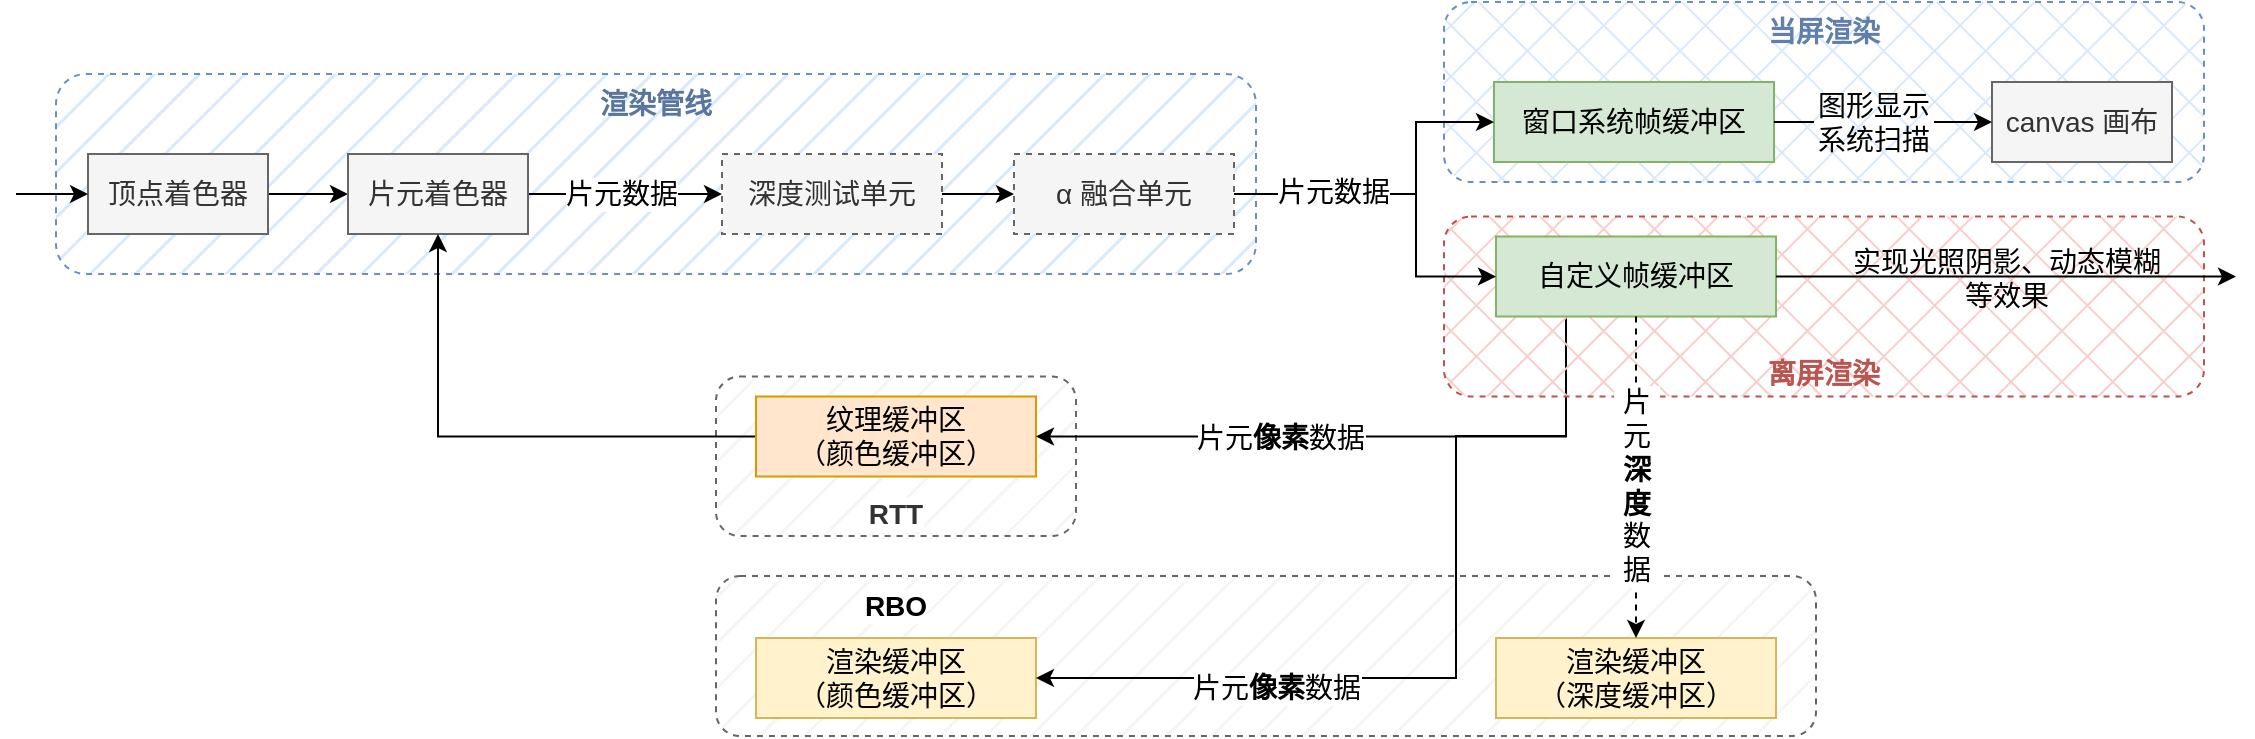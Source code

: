 <mxfile version="20.2.8" type="github">
  <diagram id="hcyG7Oj6Pc0TLnwpaBza" name="第 1 页">
    <mxGraphModel dx="1353" dy="746" grid="1" gridSize="10" guides="1" tooltips="1" connect="1" arrows="1" fold="1" page="1" pageScale="1" pageWidth="827" pageHeight="1169" math="0" shadow="0">
      <root>
        <mxCell id="0" />
        <mxCell id="1" parent="0" />
        <mxCell id="B3PZ270c4PYVpzMeeT5d-73" value="" style="rounded=1;whiteSpace=wrap;html=1;glass=0;dashed=1;labelBackgroundColor=#FFFFFF;fillStyle=hatch;fontSize=14;fillColor=#f5f5f5;fontColor=#333333;strokeColor=#666666;" vertex="1" parent="1">
          <mxGeometry x="370" y="310" width="550" height="80" as="geometry" />
        </mxCell>
        <mxCell id="B3PZ270c4PYVpzMeeT5d-72" value="RTT" style="rounded=1;whiteSpace=wrap;html=1;glass=0;dashed=1;labelBackgroundColor=#FFFFFF;fillStyle=hatch;fontSize=14;fillColor=#f5f5f5;verticalAlign=bottom;fontStyle=1;fontColor=#333333;strokeColor=#666666;" vertex="1" parent="1">
          <mxGeometry x="370" y="210.25" width="180" height="79.75" as="geometry" />
        </mxCell>
        <mxCell id="B3PZ270c4PYVpzMeeT5d-30" value="&lt;b&gt;渲染管线&lt;/b&gt;" style="rounded=1;whiteSpace=wrap;html=1;fontSize=14;verticalAlign=top;fillColor=#dae8fc;dashed=1;strokeColor=#6c8ebf;fillStyle=hatch;fontColor=#59769E;" vertex="1" parent="1">
          <mxGeometry x="40" y="59" width="600" height="100" as="geometry" />
        </mxCell>
        <mxCell id="B3PZ270c4PYVpzMeeT5d-4" value="" style="edgeStyle=orthogonalEdgeStyle;rounded=0;orthogonalLoop=1;jettySize=auto;html=1;fontSize=14;" edge="1" parent="1" source="B3PZ270c4PYVpzMeeT5d-1" target="B3PZ270c4PYVpzMeeT5d-2">
          <mxGeometry relative="1" as="geometry" />
        </mxCell>
        <mxCell id="B3PZ270c4PYVpzMeeT5d-1" value="顶点着色器" style="rounded=0;whiteSpace=wrap;html=1;fontSize=14;fillColor=#f5f5f5;fontColor=#333333;strokeColor=#666666;" vertex="1" parent="1">
          <mxGeometry x="56" y="99" width="90" height="40" as="geometry" />
        </mxCell>
        <mxCell id="B3PZ270c4PYVpzMeeT5d-55" value="" style="edgeStyle=orthogonalEdgeStyle;rounded=0;orthogonalLoop=1;jettySize=auto;html=1;fontSize=14;" edge="1" parent="1" source="B3PZ270c4PYVpzMeeT5d-2" target="B3PZ270c4PYVpzMeeT5d-38">
          <mxGeometry relative="1" as="geometry" />
        </mxCell>
        <mxCell id="B3PZ270c4PYVpzMeeT5d-2" value="片元着色器" style="rounded=0;whiteSpace=wrap;html=1;fontSize=14;fillColor=#f5f5f5;fontColor=#333333;strokeColor=#666666;" vertex="1" parent="1">
          <mxGeometry x="186" y="99" width="90" height="40" as="geometry" />
        </mxCell>
        <mxCell id="B3PZ270c4PYVpzMeeT5d-29" value="" style="edgeStyle=orthogonalEdgeStyle;rounded=0;orthogonalLoop=1;jettySize=auto;html=1;fontSize=14;" edge="1" parent="1" source="B3PZ270c4PYVpzMeeT5d-11" target="B3PZ270c4PYVpzMeeT5d-2">
          <mxGeometry relative="1" as="geometry" />
        </mxCell>
        <mxCell id="B3PZ270c4PYVpzMeeT5d-11" value="纹理缓冲区&lt;br&gt;（颜色缓冲区）" style="rounded=0;whiteSpace=wrap;html=1;fontSize=14;fillColor=#ffe6cc;strokeColor=#d79b00;" vertex="1" parent="1">
          <mxGeometry x="390" y="220.25" width="140" height="40" as="geometry" />
        </mxCell>
        <mxCell id="B3PZ270c4PYVpzMeeT5d-12" value="渲染缓冲区&lt;br&gt;（颜色缓冲区）" style="rounded=0;whiteSpace=wrap;html=1;fontSize=14;fillColor=#fff2cc;strokeColor=#d6b656;" vertex="1" parent="1">
          <mxGeometry x="390" y="341" width="140" height="40" as="geometry" />
        </mxCell>
        <mxCell id="B3PZ270c4PYVpzMeeT5d-14" value="渲染缓冲区&lt;br&gt;（深度缓冲区）" style="rounded=0;whiteSpace=wrap;html=1;fontSize=14;fillColor=#fff2cc;strokeColor=#d6b656;" vertex="1" parent="1">
          <mxGeometry x="760" y="341" width="140" height="40" as="geometry" />
        </mxCell>
        <mxCell id="B3PZ270c4PYVpzMeeT5d-24" value="" style="endArrow=classic;html=1;rounded=0;fontSize=14;entryX=1;entryY=0.5;entryDx=0;entryDy=0;edgeStyle=orthogonalEdgeStyle;exitX=0.25;exitY=1;exitDx=0;exitDy=0;" edge="1" parent="1" source="B3PZ270c4PYVpzMeeT5d-8" target="B3PZ270c4PYVpzMeeT5d-11">
          <mxGeometry relative="1" as="geometry">
            <mxPoint x="764" y="289" as="sourcePoint" />
            <mxPoint x="994" y="339" as="targetPoint" />
          </mxGeometry>
        </mxCell>
        <mxCell id="B3PZ270c4PYVpzMeeT5d-25" value="片元&lt;b&gt;像素&lt;/b&gt;数据" style="edgeLabel;resizable=0;html=1;align=center;verticalAlign=middle;fontSize=14;" connectable="0" vertex="1" parent="B3PZ270c4PYVpzMeeT5d-24">
          <mxGeometry relative="1" as="geometry">
            <mxPoint x="-41" as="offset" />
          </mxGeometry>
        </mxCell>
        <mxCell id="B3PZ270c4PYVpzMeeT5d-31" value="" style="endArrow=classic;html=1;rounded=0;fontSize=14;exitX=0.25;exitY=1;exitDx=0;exitDy=0;entryX=1;entryY=0.5;entryDx=0;entryDy=0;edgeStyle=orthogonalEdgeStyle;" edge="1" parent="1" source="B3PZ270c4PYVpzMeeT5d-8" target="B3PZ270c4PYVpzMeeT5d-12">
          <mxGeometry relative="1" as="geometry">
            <mxPoint x="638" y="429" as="sourcePoint" />
            <mxPoint x="738" y="429" as="targetPoint" />
            <Array as="points">
              <mxPoint x="795" y="240" />
              <mxPoint x="740" y="240" />
              <mxPoint x="740" y="361" />
            </Array>
          </mxGeometry>
        </mxCell>
        <mxCell id="B3PZ270c4PYVpzMeeT5d-32" value="片元&lt;b&gt;像素&lt;/b&gt;数据" style="edgeLabel;resizable=0;html=1;align=center;verticalAlign=middle;rounded=1;dashed=1;fontSize=14;fillColor=none;" connectable="0" vertex="1" parent="B3PZ270c4PYVpzMeeT5d-31">
          <mxGeometry relative="1" as="geometry">
            <mxPoint x="-90" y="17" as="offset" />
          </mxGeometry>
        </mxCell>
        <mxCell id="B3PZ270c4PYVpzMeeT5d-40" value="" style="edgeStyle=orthogonalEdgeStyle;rounded=0;orthogonalLoop=1;jettySize=auto;html=1;fontSize=14;" edge="1" parent="1" source="B3PZ270c4PYVpzMeeT5d-38" target="B3PZ270c4PYVpzMeeT5d-39">
          <mxGeometry relative="1" as="geometry" />
        </mxCell>
        <mxCell id="B3PZ270c4PYVpzMeeT5d-38" value="深度测试单元" style="rounded=0;whiteSpace=wrap;html=1;fontSize=14;fillColor=#f5f5f5;fontColor=#333333;strokeColor=#666666;dashed=1;" vertex="1" parent="1">
          <mxGeometry x="373" y="99" width="110" height="40" as="geometry" />
        </mxCell>
        <mxCell id="B3PZ270c4PYVpzMeeT5d-39" value="α 融合单元" style="rounded=0;whiteSpace=wrap;html=1;fontSize=14;fillColor=#f5f5f5;fontColor=#333333;strokeColor=#666666;dashed=1;" vertex="1" parent="1">
          <mxGeometry x="519" y="99" width="110" height="40" as="geometry" />
        </mxCell>
        <mxCell id="B3PZ270c4PYVpzMeeT5d-57" value="" style="endArrow=classic;html=1;rounded=0;fontSize=14;entryX=0;entryY=0.5;entryDx=0;entryDy=0;" edge="1" parent="1" target="B3PZ270c4PYVpzMeeT5d-1">
          <mxGeometry relative="1" as="geometry">
            <mxPoint x="20" y="119" as="sourcePoint" />
            <mxPoint x="70" y="28.5" as="targetPoint" />
          </mxGeometry>
        </mxCell>
        <mxCell id="B3PZ270c4PYVpzMeeT5d-59" value="片元数据" style="text;html=1;strokeColor=none;fillColor=none;align=center;verticalAlign=middle;whiteSpace=wrap;rounded=0;fontSize=14;labelBackgroundColor=#FFFFFF;" vertex="1" parent="1">
          <mxGeometry x="293" y="104" width="60" height="30" as="geometry" />
        </mxCell>
        <mxCell id="B3PZ270c4PYVpzMeeT5d-60" value="" style="group" vertex="1" connectable="0" parent="1">
          <mxGeometry x="734" y="23" width="380" height="90" as="geometry" />
        </mxCell>
        <mxCell id="B3PZ270c4PYVpzMeeT5d-49" value="&lt;b&gt;当屏渲染&lt;/b&gt;" style="rounded=1;whiteSpace=wrap;html=1;fontSize=14;verticalAlign=top;fillColor=#dae8fc;dashed=1;strokeColor=#6c8ebf;gradientColor=none;glass=0;fillStyle=cross-hatch;fontColor=#617FAB;" vertex="1" parent="B3PZ270c4PYVpzMeeT5d-60">
          <mxGeometry width="380" height="90" as="geometry" />
        </mxCell>
        <mxCell id="B3PZ270c4PYVpzMeeT5d-5" value="窗口系统帧缓冲区" style="rounded=0;whiteSpace=wrap;html=1;fontSize=14;fillColor=#d5e8d4;strokeColor=#82b366;" vertex="1" parent="B3PZ270c4PYVpzMeeT5d-60">
          <mxGeometry x="25" y="40" width="140" height="40" as="geometry" />
        </mxCell>
        <mxCell id="B3PZ270c4PYVpzMeeT5d-43" value="canvas 画布" style="rounded=0;whiteSpace=wrap;html=1;fontSize=14;fillColor=#f5f5f5;fontColor=#333333;strokeColor=#666666;" vertex="1" parent="B3PZ270c4PYVpzMeeT5d-60">
          <mxGeometry x="274" y="40" width="90" height="40" as="geometry" />
        </mxCell>
        <mxCell id="B3PZ270c4PYVpzMeeT5d-46" value="图形显示系统扫描" style="text;html=1;strokeColor=none;fillColor=none;align=center;verticalAlign=middle;whiteSpace=wrap;rounded=0;dashed=1;labelBackgroundColor=none;fontSize=14;" vertex="1" parent="B3PZ270c4PYVpzMeeT5d-60">
          <mxGeometry x="185" y="45" width="60" height="30" as="geometry" />
        </mxCell>
        <mxCell id="B3PZ270c4PYVpzMeeT5d-44" value="" style="edgeStyle=orthogonalEdgeStyle;rounded=0;orthogonalLoop=1;jettySize=auto;html=1;fontSize=14;startArrow=none;" edge="1" parent="B3PZ270c4PYVpzMeeT5d-60" source="B3PZ270c4PYVpzMeeT5d-46" target="B3PZ270c4PYVpzMeeT5d-43">
          <mxGeometry relative="1" as="geometry" />
        </mxCell>
        <mxCell id="B3PZ270c4PYVpzMeeT5d-47" value="" style="edgeStyle=orthogonalEdgeStyle;rounded=0;orthogonalLoop=1;jettySize=auto;html=1;fontSize=14;endArrow=none;" edge="1" parent="B3PZ270c4PYVpzMeeT5d-60" source="B3PZ270c4PYVpzMeeT5d-5" target="B3PZ270c4PYVpzMeeT5d-46">
          <mxGeometry relative="1" as="geometry">
            <mxPoint x="165" y="60" as="sourcePoint" />
            <mxPoint x="274" y="60" as="targetPoint" />
          </mxGeometry>
        </mxCell>
        <mxCell id="B3PZ270c4PYVpzMeeT5d-6" value="" style="edgeStyle=orthogonalEdgeStyle;rounded=0;orthogonalLoop=1;jettySize=auto;html=1;fontSize=14;entryX=0;entryY=0.5;entryDx=0;entryDy=0;exitX=1;exitY=0.5;exitDx=0;exitDy=0;" edge="1" parent="1" source="B3PZ270c4PYVpzMeeT5d-39" target="B3PZ270c4PYVpzMeeT5d-5">
          <mxGeometry relative="1" as="geometry">
            <mxPoint x="620" y="-31" as="sourcePoint" />
            <mxPoint x="730" y="29" as="targetPoint" />
            <Array as="points">
              <mxPoint x="720" y="119" />
              <mxPoint x="720" y="83" />
            </Array>
          </mxGeometry>
        </mxCell>
        <mxCell id="B3PZ270c4PYVpzMeeT5d-63" value="" style="group" vertex="1" connectable="0" parent="1">
          <mxGeometry x="734" y="130.25" width="396" height="90" as="geometry" />
        </mxCell>
        <mxCell id="B3PZ270c4PYVpzMeeT5d-53" value="离屏渲染" style="rounded=1;whiteSpace=wrap;html=1;fontSize=14;verticalAlign=bottom;fillColor=#f8cecc;dashed=1;strokeColor=#b85450;glass=0;fillStyle=cross-hatch;labelPosition=center;verticalLabelPosition=middle;align=center;fontStyle=1;fontColor=#BA5551;" vertex="1" parent="B3PZ270c4PYVpzMeeT5d-63">
          <mxGeometry width="380" height="90" as="geometry" />
        </mxCell>
        <mxCell id="B3PZ270c4PYVpzMeeT5d-8" value="自定义帧缓冲区" style="rounded=0;whiteSpace=wrap;html=1;fontSize=14;fillColor=#d5e8d4;strokeColor=#82b366;" vertex="1" parent="B3PZ270c4PYVpzMeeT5d-63">
          <mxGeometry x="26" y="10" width="140" height="40" as="geometry" />
        </mxCell>
        <mxCell id="B3PZ270c4PYVpzMeeT5d-51" value="" style="endArrow=classic;html=1;rounded=0;fontSize=14;exitX=1;exitY=0.5;exitDx=0;exitDy=0;" edge="1" parent="B3PZ270c4PYVpzMeeT5d-63" source="B3PZ270c4PYVpzMeeT5d-8">
          <mxGeometry relative="1" as="geometry">
            <mxPoint x="206" y="29.5" as="sourcePoint" />
            <mxPoint x="396" y="30" as="targetPoint" />
          </mxGeometry>
        </mxCell>
        <mxCell id="B3PZ270c4PYVpzMeeT5d-52" value="实现光照阴影、动态模糊&lt;br&gt;&lt;span style=&quot;&quot;&gt;等效果&lt;/span&gt;" style="edgeLabel;resizable=0;html=1;align=center;verticalAlign=middle;rounded=1;glass=0;dashed=1;labelBackgroundColor=none;fillStyle=cross-hatch;fontSize=14;fillColor=none;gradientColor=none;" connectable="0" vertex="1" parent="B3PZ270c4PYVpzMeeT5d-51">
          <mxGeometry relative="1" as="geometry" />
        </mxCell>
        <mxCell id="B3PZ270c4PYVpzMeeT5d-10" value="" style="edgeStyle=orthogonalEdgeStyle;rounded=0;orthogonalLoop=1;jettySize=auto;html=1;fontSize=14;entryX=0;entryY=0.5;entryDx=0;entryDy=0;exitX=1;exitY=0.5;exitDx=0;exitDy=0;" edge="1" parent="1" source="B3PZ270c4PYVpzMeeT5d-39" target="B3PZ270c4PYVpzMeeT5d-8">
          <mxGeometry relative="1" as="geometry">
            <mxPoint x="550" y="49" as="sourcePoint" />
            <mxPoint x="697.5" y="139" as="targetPoint" />
            <Array as="points">
              <mxPoint x="720" y="119" />
              <mxPoint x="720" y="160" />
            </Array>
          </mxGeometry>
        </mxCell>
        <mxCell id="B3PZ270c4PYVpzMeeT5d-7" value="片元数据" style="text;html=1;strokeColor=none;fillColor=none;align=center;verticalAlign=middle;whiteSpace=wrap;rounded=0;fontSize=14;labelBackgroundColor=#FFFFFF;" vertex="1" parent="1">
          <mxGeometry x="649" y="103" width="60" height="30" as="geometry" />
        </mxCell>
        <mxCell id="B3PZ270c4PYVpzMeeT5d-27" value="" style="endArrow=classic;html=1;rounded=0;fontSize=14;exitX=0.5;exitY=1;exitDx=0;exitDy=0;entryX=0.5;entryY=0;entryDx=0;entryDy=0;dashed=1;" edge="1" parent="1" source="B3PZ270c4PYVpzMeeT5d-8" target="B3PZ270c4PYVpzMeeT5d-14">
          <mxGeometry width="50" height="50" relative="1" as="geometry">
            <mxPoint x="734" y="329" as="sourcePoint" />
            <mxPoint x="784" y="279" as="targetPoint" />
          </mxGeometry>
        </mxCell>
        <mxCell id="B3PZ270c4PYVpzMeeT5d-26" value="片元&lt;b style=&quot;&quot;&gt;深度&lt;/b&gt;数据" style="text;html=1;strokeColor=none;fillColor=none;align=center;verticalAlign=middle;whiteSpace=wrap;rounded=0;fontSize=14;direction=south;labelBackgroundColor=default;" vertex="1" parent="1">
          <mxGeometry x="817.5" y="206.25" width="25" height="117.5" as="geometry" />
        </mxCell>
        <mxCell id="B3PZ270c4PYVpzMeeT5d-74" value="&lt;b&gt;RBO&lt;/b&gt;" style="text;html=1;strokeColor=none;fillColor=none;align=center;verticalAlign=middle;whiteSpace=wrap;rounded=0;glass=0;dashed=1;labelBackgroundColor=#FFFFFF;fillStyle=cross-hatch;fontSize=14;" vertex="1" parent="1">
          <mxGeometry x="430" y="310" width="60" height="30" as="geometry" />
        </mxCell>
      </root>
    </mxGraphModel>
  </diagram>
</mxfile>
